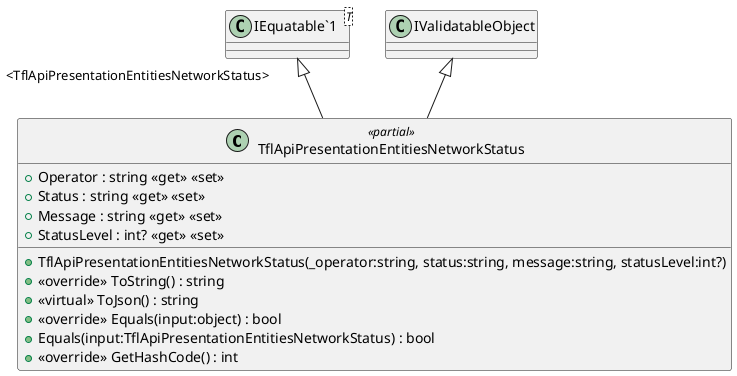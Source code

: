 @startuml
class TflApiPresentationEntitiesNetworkStatus <<partial>> {
    + TflApiPresentationEntitiesNetworkStatus(_operator:string, status:string, message:string, statusLevel:int?)
    + Operator : string <<get>> <<set>>
    + Status : string <<get>> <<set>>
    + Message : string <<get>> <<set>>
    + StatusLevel : int? <<get>> <<set>>
    + <<override>> ToString() : string
    + <<virtual>> ToJson() : string
    + <<override>> Equals(input:object) : bool
    + Equals(input:TflApiPresentationEntitiesNetworkStatus) : bool
    + <<override>> GetHashCode() : int
}
class "IEquatable`1"<T> {
}
"IEquatable`1" "<TflApiPresentationEntitiesNetworkStatus>" <|-- TflApiPresentationEntitiesNetworkStatus
IValidatableObject <|-- TflApiPresentationEntitiesNetworkStatus
@enduml
